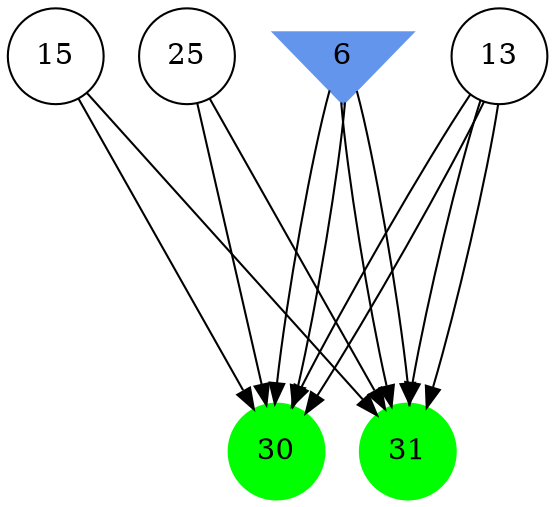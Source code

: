 digraph brain {
	ranksep=2.0;
	6 [shape=invtriangle,style=filled,color=cornflowerblue];
	13 [shape=circle,color=black];
	15 [shape=circle,color=black];
	25 [shape=circle,color=black];
	30 [shape=circle,style=filled,color=green];
	31 [shape=circle,style=filled,color=green];
	6	->	31;
	6	->	30;
	13	->	31;
	13	->	30;
	25	->	31;
	25	->	30;
	6	->	31;
	6	->	30;
	13	->	31;
	13	->	30;
	15	->	31;
	15	->	30;
	{ rank=same; 6; }
	{ rank=same; 13; 15; 25; }
	{ rank=same; 30; 31; }
}
